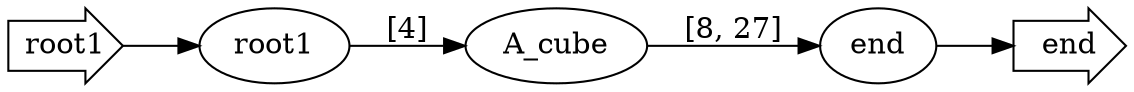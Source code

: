 

digraph G {
 rankdir=LR;
 root1[shape=rarrow];
 root1 -> n_0;
 end[shape=rarrow];
 n_1 -> end;
 n_0[label="root1"];
 n_1[label="end"];
 n_2[label="A_cube"];
 n_0 -> n_2[label="[4]"];
 n_2 -> n_1[label="[8, 27]"];
}